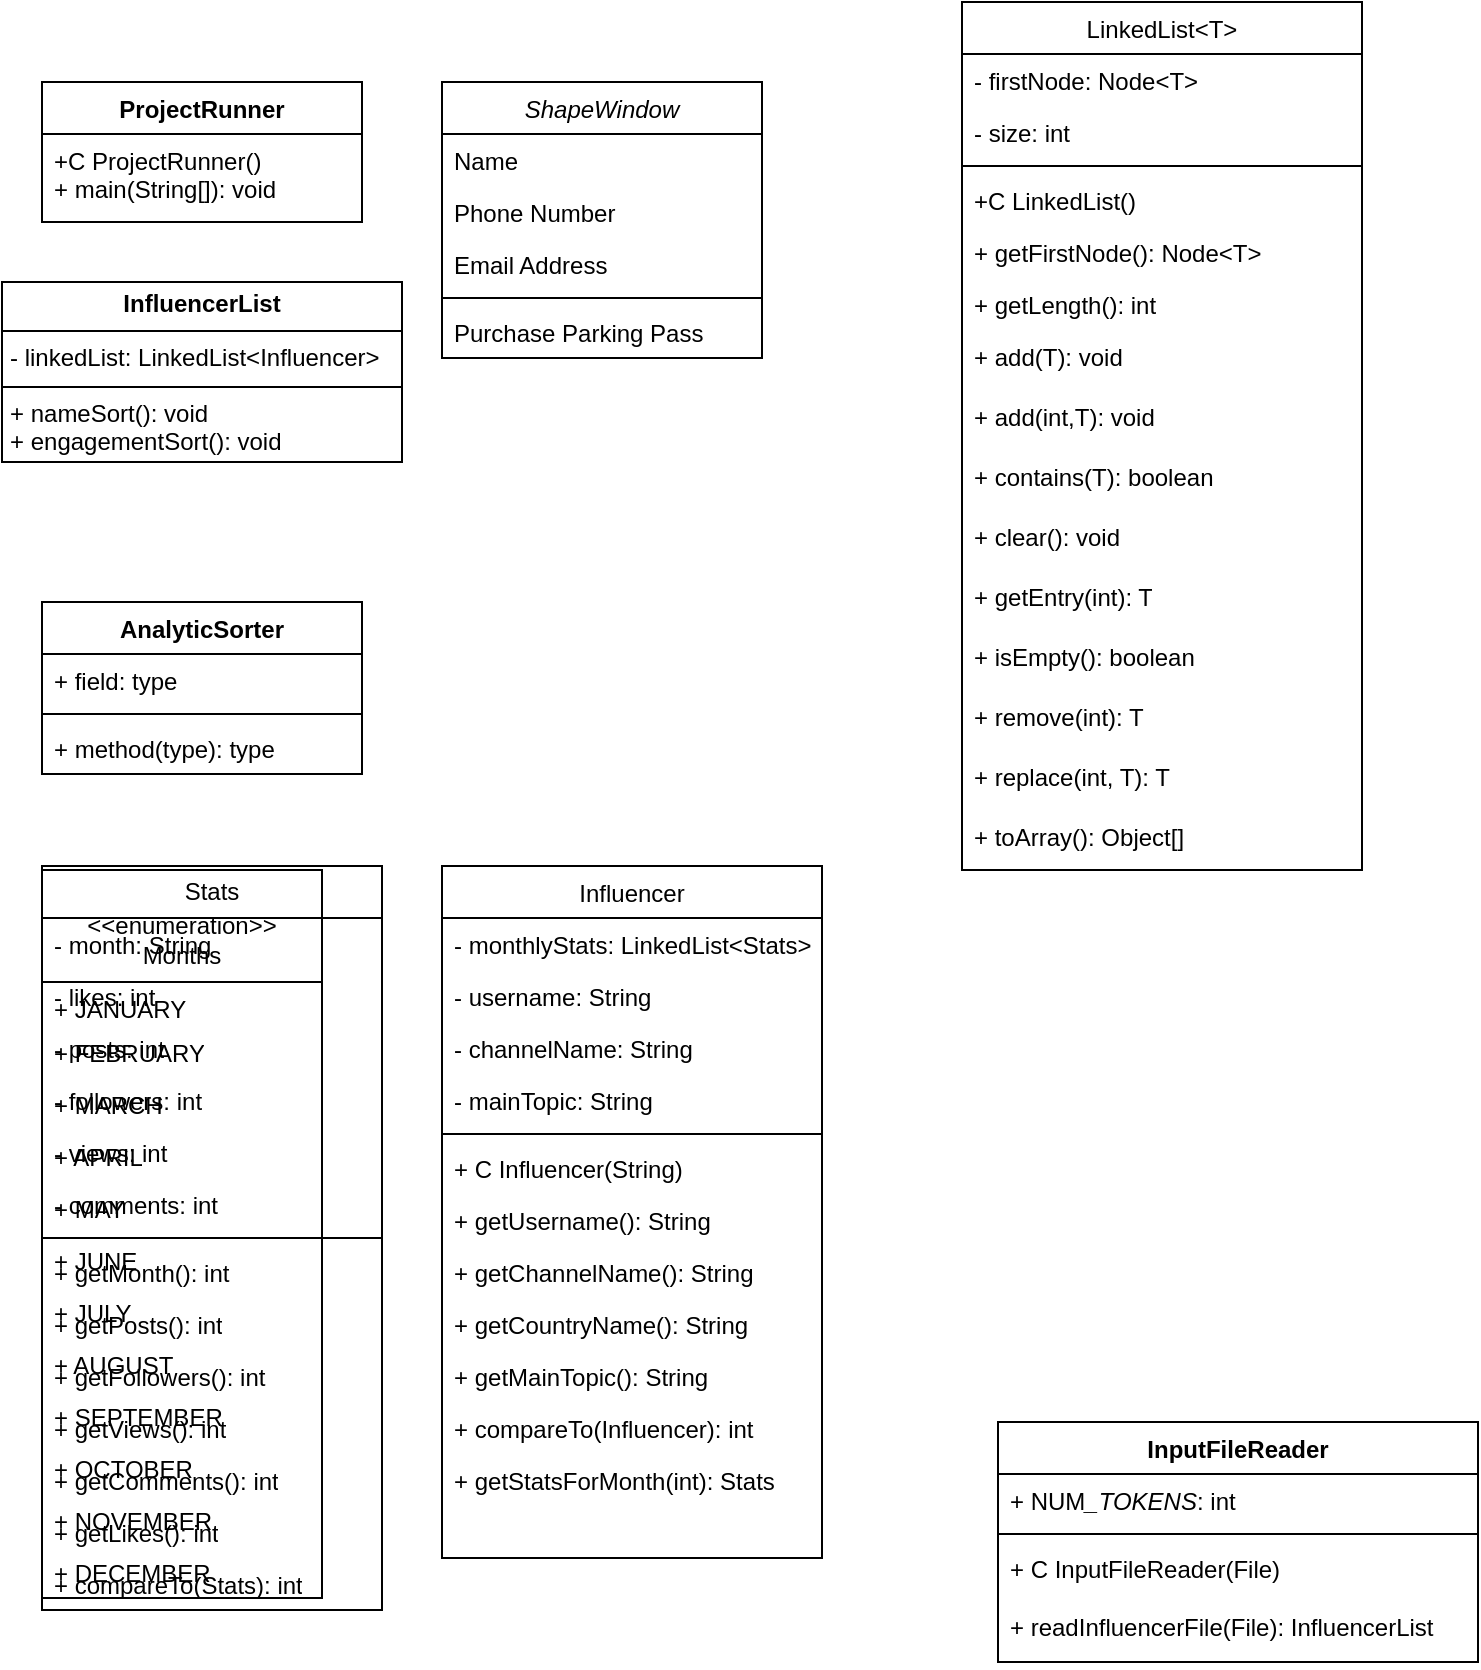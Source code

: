 <mxfile version="24.8.6">
  <diagram id="C5RBs43oDa-KdzZeNtuy" name="Page-1">
    <mxGraphModel dx="794" dy="492" grid="1" gridSize="10" guides="1" tooltips="1" connect="1" arrows="1" fold="1" page="1" pageScale="1" pageWidth="827" pageHeight="1169" math="0" shadow="0">
      <root>
        <mxCell id="WIyWlLk6GJQsqaUBKTNV-0" />
        <mxCell id="WIyWlLk6GJQsqaUBKTNV-1" parent="WIyWlLk6GJQsqaUBKTNV-0" />
        <mxCell id="zkfFHV4jXpPFQw0GAbJ--0" value="ShapeWindow" style="swimlane;fontStyle=2;align=center;verticalAlign=top;childLayout=stackLayout;horizontal=1;startSize=26;horizontalStack=0;resizeParent=1;resizeLast=0;collapsible=1;marginBottom=0;rounded=0;shadow=0;strokeWidth=1;" parent="WIyWlLk6GJQsqaUBKTNV-1" vertex="1">
          <mxGeometry x="240" y="90" width="160" height="138" as="geometry">
            <mxRectangle x="230" y="140" width="160" height="26" as="alternateBounds" />
          </mxGeometry>
        </mxCell>
        <mxCell id="zkfFHV4jXpPFQw0GAbJ--1" value="Name" style="text;align=left;verticalAlign=top;spacingLeft=4;spacingRight=4;overflow=hidden;rotatable=0;points=[[0,0.5],[1,0.5]];portConstraint=eastwest;" parent="zkfFHV4jXpPFQw0GAbJ--0" vertex="1">
          <mxGeometry y="26" width="160" height="26" as="geometry" />
        </mxCell>
        <mxCell id="zkfFHV4jXpPFQw0GAbJ--2" value="Phone Number" style="text;align=left;verticalAlign=top;spacingLeft=4;spacingRight=4;overflow=hidden;rotatable=0;points=[[0,0.5],[1,0.5]];portConstraint=eastwest;rounded=0;shadow=0;html=0;" parent="zkfFHV4jXpPFQw0GAbJ--0" vertex="1">
          <mxGeometry y="52" width="160" height="26" as="geometry" />
        </mxCell>
        <mxCell id="zkfFHV4jXpPFQw0GAbJ--3" value="Email Address" style="text;align=left;verticalAlign=top;spacingLeft=4;spacingRight=4;overflow=hidden;rotatable=0;points=[[0,0.5],[1,0.5]];portConstraint=eastwest;rounded=0;shadow=0;html=0;" parent="zkfFHV4jXpPFQw0GAbJ--0" vertex="1">
          <mxGeometry y="78" width="160" height="26" as="geometry" />
        </mxCell>
        <mxCell id="zkfFHV4jXpPFQw0GAbJ--4" value="" style="line;html=1;strokeWidth=1;align=left;verticalAlign=middle;spacingTop=-1;spacingLeft=3;spacingRight=3;rotatable=0;labelPosition=right;points=[];portConstraint=eastwest;" parent="zkfFHV4jXpPFQw0GAbJ--0" vertex="1">
          <mxGeometry y="104" width="160" height="8" as="geometry" />
        </mxCell>
        <mxCell id="zkfFHV4jXpPFQw0GAbJ--5" value="Purchase Parking Pass" style="text;align=left;verticalAlign=top;spacingLeft=4;spacingRight=4;overflow=hidden;rotatable=0;points=[[0,0.5],[1,0.5]];portConstraint=eastwest;" parent="zkfFHV4jXpPFQw0GAbJ--0" vertex="1">
          <mxGeometry y="112" width="160" height="26" as="geometry" />
        </mxCell>
        <mxCell id="zkfFHV4jXpPFQw0GAbJ--6" value="Influencer" style="swimlane;fontStyle=0;align=center;verticalAlign=top;childLayout=stackLayout;horizontal=1;startSize=26;horizontalStack=0;resizeParent=1;resizeLast=0;collapsible=1;marginBottom=0;rounded=0;shadow=0;strokeWidth=1;" parent="WIyWlLk6GJQsqaUBKTNV-1" vertex="1">
          <mxGeometry x="240" y="482" width="190" height="346" as="geometry">
            <mxRectangle x="130" y="380" width="160" height="26" as="alternateBounds" />
          </mxGeometry>
        </mxCell>
        <mxCell id="zkfFHV4jXpPFQw0GAbJ--8" value="- monthlyStats: LinkedList&lt;Stats&gt;" style="text;align=left;verticalAlign=top;spacingLeft=4;spacingRight=4;overflow=hidden;rotatable=0;points=[[0,0.5],[1,0.5]];portConstraint=eastwest;rounded=0;shadow=0;html=0;" parent="zkfFHV4jXpPFQw0GAbJ--6" vertex="1">
          <mxGeometry y="26" width="190" height="26" as="geometry" />
        </mxCell>
        <mxCell id="LTOIYy0G5evQJyapDtlE-3" value="- username: String" style="text;strokeColor=none;fillColor=none;align=left;verticalAlign=top;spacingLeft=4;spacingRight=4;overflow=hidden;rotatable=0;points=[[0,0.5],[1,0.5]];portConstraint=eastwest;whiteSpace=wrap;html=1;" vertex="1" parent="zkfFHV4jXpPFQw0GAbJ--6">
          <mxGeometry y="52" width="190" height="26" as="geometry" />
        </mxCell>
        <mxCell id="LTOIYy0G5evQJyapDtlE-5" value="- channelName: String" style="text;strokeColor=none;fillColor=none;align=left;verticalAlign=top;spacingLeft=4;spacingRight=4;overflow=hidden;rotatable=0;points=[[0,0.5],[1,0.5]];portConstraint=eastwest;whiteSpace=wrap;html=1;" vertex="1" parent="zkfFHV4jXpPFQw0GAbJ--6">
          <mxGeometry y="78" width="190" height="26" as="geometry" />
        </mxCell>
        <mxCell id="LTOIYy0G5evQJyapDtlE-6" value="- mainTopic: String" style="text;strokeColor=none;fillColor=none;align=left;verticalAlign=top;spacingLeft=4;spacingRight=4;overflow=hidden;rotatable=0;points=[[0,0.5],[1,0.5]];portConstraint=eastwest;whiteSpace=wrap;html=1;" vertex="1" parent="zkfFHV4jXpPFQw0GAbJ--6">
          <mxGeometry y="104" width="190" height="26" as="geometry" />
        </mxCell>
        <mxCell id="zkfFHV4jXpPFQw0GAbJ--9" value="" style="line;html=1;strokeWidth=1;align=left;verticalAlign=middle;spacingTop=-1;spacingLeft=3;spacingRight=3;rotatable=0;labelPosition=right;points=[];portConstraint=eastwest;" parent="zkfFHV4jXpPFQw0GAbJ--6" vertex="1">
          <mxGeometry y="130" width="190" height="8" as="geometry" />
        </mxCell>
        <mxCell id="LTOIYy0G5evQJyapDtlE-2" value="+ C Influencer(String)" style="text;strokeColor=none;fillColor=none;align=left;verticalAlign=top;spacingLeft=4;spacingRight=4;overflow=hidden;rotatable=0;points=[[0,0.5],[1,0.5]];portConstraint=eastwest;whiteSpace=wrap;html=1;" vertex="1" parent="zkfFHV4jXpPFQw0GAbJ--6">
          <mxGeometry y="138" width="190" height="26" as="geometry" />
        </mxCell>
        <mxCell id="LTOIYy0G5evQJyapDtlE-32" value="+ getUsername(): String" style="text;strokeColor=none;fillColor=none;align=left;verticalAlign=top;spacingLeft=4;spacingRight=4;overflow=hidden;rotatable=0;points=[[0,0.5],[1,0.5]];portConstraint=eastwest;whiteSpace=wrap;html=1;" vertex="1" parent="zkfFHV4jXpPFQw0GAbJ--6">
          <mxGeometry y="164" width="190" height="26" as="geometry" />
        </mxCell>
        <mxCell id="LTOIYy0G5evQJyapDtlE-41" value="+ getChannelName(): String" style="text;strokeColor=none;fillColor=none;align=left;verticalAlign=top;spacingLeft=4;spacingRight=4;overflow=hidden;rotatable=0;points=[[0,0.5],[1,0.5]];portConstraint=eastwest;whiteSpace=wrap;html=1;" vertex="1" parent="zkfFHV4jXpPFQw0GAbJ--6">
          <mxGeometry y="190" width="190" height="26" as="geometry" />
        </mxCell>
        <mxCell id="LTOIYy0G5evQJyapDtlE-42" value="+ getCountryName(): String" style="text;strokeColor=none;fillColor=none;align=left;verticalAlign=top;spacingLeft=4;spacingRight=4;overflow=hidden;rotatable=0;points=[[0,0.5],[1,0.5]];portConstraint=eastwest;whiteSpace=wrap;html=1;" vertex="1" parent="zkfFHV4jXpPFQw0GAbJ--6">
          <mxGeometry y="216" width="190" height="26" as="geometry" />
        </mxCell>
        <mxCell id="LTOIYy0G5evQJyapDtlE-43" value="+ getMainTopic(): String" style="text;strokeColor=none;fillColor=none;align=left;verticalAlign=top;spacingLeft=4;spacingRight=4;overflow=hidden;rotatable=0;points=[[0,0.5],[1,0.5]];portConstraint=eastwest;whiteSpace=wrap;html=1;" vertex="1" parent="zkfFHV4jXpPFQw0GAbJ--6">
          <mxGeometry y="242" width="190" height="26" as="geometry" />
        </mxCell>
        <mxCell id="LTOIYy0G5evQJyapDtlE-61" value="+ compareTo(Influencer): int" style="text;strokeColor=none;fillColor=none;align=left;verticalAlign=top;spacingLeft=4;spacingRight=4;overflow=hidden;rotatable=0;points=[[0,0.5],[1,0.5]];portConstraint=eastwest;whiteSpace=wrap;html=1;" vertex="1" parent="zkfFHV4jXpPFQw0GAbJ--6">
          <mxGeometry y="268" width="190" height="26" as="geometry" />
        </mxCell>
        <mxCell id="LTOIYy0G5evQJyapDtlE-62" value="+ getStatsForMonth(int): Stats" style="text;strokeColor=none;fillColor=none;align=left;verticalAlign=top;spacingLeft=4;spacingRight=4;overflow=hidden;rotatable=0;points=[[0,0.5],[1,0.5]];portConstraint=eastwest;whiteSpace=wrap;html=1;" vertex="1" parent="zkfFHV4jXpPFQw0GAbJ--6">
          <mxGeometry y="294" width="190" height="26" as="geometry" />
        </mxCell>
        <mxCell id="zkfFHV4jXpPFQw0GAbJ--17" value="LinkedList&lt;T&gt;" style="swimlane;fontStyle=0;align=center;verticalAlign=top;childLayout=stackLayout;horizontal=1;startSize=26;horizontalStack=0;resizeParent=1;resizeLast=0;collapsible=1;marginBottom=0;rounded=0;shadow=0;strokeWidth=1;" parent="WIyWlLk6GJQsqaUBKTNV-1" vertex="1">
          <mxGeometry x="500" y="50" width="200" height="434" as="geometry">
            <mxRectangle x="550" y="140" width="160" height="26" as="alternateBounds" />
          </mxGeometry>
        </mxCell>
        <mxCell id="zkfFHV4jXpPFQw0GAbJ--19" value="- firstNode: Node&lt;T&gt;&#xa;" style="text;align=left;verticalAlign=top;spacingLeft=4;spacingRight=4;overflow=hidden;rotatable=0;points=[[0,0.5],[1,0.5]];portConstraint=eastwest;rounded=0;shadow=0;html=0;" parent="zkfFHV4jXpPFQw0GAbJ--17" vertex="1">
          <mxGeometry y="26" width="200" height="26" as="geometry" />
        </mxCell>
        <mxCell id="sbVfqPQkdPPdSctXHP_h-0" value="- size: int" style="text;strokeColor=none;fillColor=none;align=left;verticalAlign=top;spacingLeft=4;spacingRight=4;overflow=hidden;rotatable=0;points=[[0,0.5],[1,0.5]];portConstraint=eastwest;whiteSpace=wrap;html=1;" vertex="1" parent="zkfFHV4jXpPFQw0GAbJ--17">
          <mxGeometry y="52" width="200" height="26" as="geometry" />
        </mxCell>
        <mxCell id="zkfFHV4jXpPFQw0GAbJ--23" value="" style="line;html=1;strokeWidth=1;align=left;verticalAlign=middle;spacingTop=-1;spacingLeft=3;spacingRight=3;rotatable=0;labelPosition=right;points=[];portConstraint=eastwest;" parent="zkfFHV4jXpPFQw0GAbJ--17" vertex="1">
          <mxGeometry y="78" width="200" height="8" as="geometry" />
        </mxCell>
        <mxCell id="sbVfqPQkdPPdSctXHP_h-1" value="+C LinkedList()" style="text;strokeColor=none;fillColor=none;align=left;verticalAlign=top;spacingLeft=4;spacingRight=4;overflow=hidden;rotatable=0;points=[[0,0.5],[1,0.5]];portConstraint=eastwest;whiteSpace=wrap;html=1;" vertex="1" parent="zkfFHV4jXpPFQw0GAbJ--17">
          <mxGeometry y="86" width="200" height="26" as="geometry" />
        </mxCell>
        <mxCell id="sbVfqPQkdPPdSctXHP_h-2" value="+ getFirstNode(): Node&amp;lt;T&amp;gt;" style="text;strokeColor=none;fillColor=none;align=left;verticalAlign=top;spacingLeft=4;spacingRight=4;overflow=hidden;rotatable=0;points=[[0,0.5],[1,0.5]];portConstraint=eastwest;whiteSpace=wrap;html=1;" vertex="1" parent="zkfFHV4jXpPFQw0GAbJ--17">
          <mxGeometry y="112" width="200" height="26" as="geometry" />
        </mxCell>
        <mxCell id="sbVfqPQkdPPdSctXHP_h-3" value="+ getLength(): int" style="text;strokeColor=none;fillColor=none;align=left;verticalAlign=top;spacingLeft=4;spacingRight=4;overflow=hidden;rotatable=0;points=[[0,0.5],[1,0.5]];portConstraint=eastwest;whiteSpace=wrap;html=1;" vertex="1" parent="zkfFHV4jXpPFQw0GAbJ--17">
          <mxGeometry y="138" width="200" height="26" as="geometry" />
        </mxCell>
        <mxCell id="sbVfqPQkdPPdSctXHP_h-13" value="+ add(T): void&lt;span style=&quot;white-space: normal;&quot;&gt;&amp;nbsp;&lt;/span&gt;" style="text;strokeColor=none;fillColor=none;align=left;verticalAlign=top;spacingLeft=4;spacingRight=4;overflow=hidden;rotatable=0;points=[[0,0.5],[1,0.5]];portConstraint=eastwest;whiteSpace=wrap;html=1;" vertex="1" parent="zkfFHV4jXpPFQw0GAbJ--17">
          <mxGeometry y="164" width="200" height="30" as="geometry" />
        </mxCell>
        <mxCell id="sbVfqPQkdPPdSctXHP_h-14" value="+ add(int,T): void&lt;span style=&quot;white-space: normal;&quot;&gt;&amp;nbsp;&lt;/span&gt;" style="text;strokeColor=none;fillColor=none;align=left;verticalAlign=top;spacingLeft=4;spacingRight=4;overflow=hidden;rotatable=0;points=[[0,0.5],[1,0.5]];portConstraint=eastwest;whiteSpace=wrap;html=1;" vertex="1" parent="zkfFHV4jXpPFQw0GAbJ--17">
          <mxGeometry y="194" width="200" height="30" as="geometry" />
        </mxCell>
        <mxCell id="sbVfqPQkdPPdSctXHP_h-5" value="+&amp;nbsp;contains(T): boolean" style="text;strokeColor=none;fillColor=none;align=left;verticalAlign=top;spacingLeft=4;spacingRight=4;overflow=hidden;rotatable=0;points=[[0,0.5],[1,0.5]];portConstraint=eastwest;whiteSpace=wrap;html=1;" vertex="1" parent="zkfFHV4jXpPFQw0GAbJ--17">
          <mxGeometry y="224" width="200" height="30" as="geometry" />
        </mxCell>
        <mxCell id="sbVfqPQkdPPdSctXHP_h-6" value="+ clear(): void" style="text;strokeColor=none;fillColor=none;align=left;verticalAlign=top;spacingLeft=4;spacingRight=4;overflow=hidden;rotatable=0;points=[[0,0.5],[1,0.5]];portConstraint=eastwest;whiteSpace=wrap;html=1;" vertex="1" parent="zkfFHV4jXpPFQw0GAbJ--17">
          <mxGeometry y="254" width="200" height="30" as="geometry" />
        </mxCell>
        <mxCell id="sbVfqPQkdPPdSctXHP_h-8" value="+&amp;nbsp;getEntry(int): T" style="text;strokeColor=none;fillColor=none;align=left;verticalAlign=top;spacingLeft=4;spacingRight=4;overflow=hidden;rotatable=0;points=[[0,0.5],[1,0.5]];portConstraint=eastwest;whiteSpace=wrap;html=1;" vertex="1" parent="zkfFHV4jXpPFQw0GAbJ--17">
          <mxGeometry y="284" width="200" height="30" as="geometry" />
        </mxCell>
        <mxCell id="sbVfqPQkdPPdSctXHP_h-9" value="+&amp;nbsp;isEmpty(): boolean" style="text;strokeColor=none;fillColor=none;align=left;verticalAlign=top;spacingLeft=4;spacingRight=4;overflow=hidden;rotatable=0;points=[[0,0.5],[1,0.5]];portConstraint=eastwest;whiteSpace=wrap;html=1;" vertex="1" parent="zkfFHV4jXpPFQw0GAbJ--17">
          <mxGeometry y="314" width="200" height="30" as="geometry" />
        </mxCell>
        <mxCell id="sbVfqPQkdPPdSctXHP_h-10" value="+&amp;nbsp;remove(int): T" style="text;strokeColor=none;fillColor=none;align=left;verticalAlign=top;spacingLeft=4;spacingRight=4;overflow=hidden;rotatable=0;points=[[0,0.5],[1,0.5]];portConstraint=eastwest;whiteSpace=wrap;html=1;" vertex="1" parent="zkfFHV4jXpPFQw0GAbJ--17">
          <mxGeometry y="344" width="200" height="30" as="geometry" />
        </mxCell>
        <mxCell id="sbVfqPQkdPPdSctXHP_h-11" value="+&amp;nbsp;replace(int, T): T" style="text;strokeColor=none;fillColor=none;align=left;verticalAlign=top;spacingLeft=4;spacingRight=4;overflow=hidden;rotatable=0;points=[[0,0.5],[1,0.5]];portConstraint=eastwest;whiteSpace=wrap;html=1;" vertex="1" parent="zkfFHV4jXpPFQw0GAbJ--17">
          <mxGeometry y="374" width="200" height="30" as="geometry" />
        </mxCell>
        <mxCell id="sbVfqPQkdPPdSctXHP_h-12" value="+&amp;nbsp;&lt;span style=&quot;white-space: normal;&quot;&gt;toArray(): Object[]&amp;nbsp;&lt;/span&gt;" style="text;strokeColor=none;fillColor=none;align=left;verticalAlign=top;spacingLeft=4;spacingRight=4;overflow=hidden;rotatable=0;points=[[0,0.5],[1,0.5]];portConstraint=eastwest;whiteSpace=wrap;html=1;" vertex="1" parent="zkfFHV4jXpPFQw0GAbJ--17">
          <mxGeometry y="404" width="200" height="30" as="geometry" />
        </mxCell>
        <mxCell id="LTOIYy0G5evQJyapDtlE-0" value="&lt;p style=&quot;margin:0px;margin-top:4px;text-align:center;&quot;&gt;&lt;b&gt;InfluencerList&lt;/b&gt;&lt;/p&gt;&lt;hr size=&quot;1&quot; style=&quot;border-style:solid;&quot;&gt;&lt;p style=&quot;margin:0px;margin-left:4px;&quot;&gt;- linkedList: LinkedList&amp;lt;Influencer&amp;gt;&lt;/p&gt;&lt;hr size=&quot;1&quot; style=&quot;border-style:solid;&quot;&gt;&lt;p style=&quot;margin:0px;margin-left:4px;&quot;&gt;+ nameSort(): void&lt;/p&gt;&lt;p style=&quot;margin:0px;margin-left:4px;&quot;&gt;+ engagementSort(): void&lt;/p&gt;&lt;p style=&quot;margin:0px;margin-left:4px;&quot;&gt;&lt;br&gt;&lt;/p&gt;" style="verticalAlign=top;align=left;overflow=fill;html=1;whiteSpace=wrap;" vertex="1" parent="WIyWlLk6GJQsqaUBKTNV-1">
          <mxGeometry x="20" y="190" width="200" height="90" as="geometry" />
        </mxCell>
        <mxCell id="B_OYt2lMoWtEu-5e6t47-4" value="InputFileReader" style="swimlane;fontStyle=1;align=center;verticalAlign=top;childLayout=stackLayout;horizontal=1;startSize=26;horizontalStack=0;resizeParent=1;resizeParentMax=0;resizeLast=0;collapsible=1;marginBottom=0;whiteSpace=wrap;html=1;" vertex="1" parent="WIyWlLk6GJQsqaUBKTNV-1">
          <mxGeometry x="518" y="760" width="240" height="120" as="geometry" />
        </mxCell>
        <mxCell id="B_OYt2lMoWtEu-5e6t47-5" value="+ NUM&lt;i&gt;_TOKENS&lt;/i&gt;: int" style="text;strokeColor=none;fillColor=none;align=left;verticalAlign=top;spacingLeft=4;spacingRight=4;overflow=hidden;rotatable=0;points=[[0,0.5],[1,0.5]];portConstraint=eastwest;whiteSpace=wrap;html=1;" vertex="1" parent="B_OYt2lMoWtEu-5e6t47-4">
          <mxGeometry y="26" width="240" height="26" as="geometry" />
        </mxCell>
        <mxCell id="B_OYt2lMoWtEu-5e6t47-6" value="" style="line;strokeWidth=1;fillColor=none;align=left;verticalAlign=middle;spacingTop=-1;spacingLeft=3;spacingRight=3;rotatable=0;labelPosition=right;points=[];portConstraint=eastwest;strokeColor=inherit;" vertex="1" parent="B_OYt2lMoWtEu-5e6t47-4">
          <mxGeometry y="52" width="240" height="8" as="geometry" />
        </mxCell>
        <mxCell id="B_OYt2lMoWtEu-5e6t47-7" value="&lt;div&gt;+ C InputFileReader(File)&lt;/div&gt;&lt;div&gt;&lt;br&gt;&lt;/div&gt;+ readInfluencerFile(File): InfluencerList&lt;div&gt;&lt;div&gt;&lt;br&gt;&lt;/div&gt;&lt;/div&gt;" style="text;strokeColor=none;fillColor=none;align=left;verticalAlign=top;spacingLeft=4;spacingRight=4;overflow=hidden;rotatable=0;points=[[0,0.5],[1,0.5]];portConstraint=eastwest;whiteSpace=wrap;html=1;" vertex="1" parent="B_OYt2lMoWtEu-5e6t47-4">
          <mxGeometry y="60" width="240" height="60" as="geometry" />
        </mxCell>
        <mxCell id="LTOIYy0G5evQJyapDtlE-15" value="&lt;div&gt;&lt;br&gt;&lt;/div&gt;&lt;div&gt;&amp;lt;&amp;lt;enumeration&amp;gt;&amp;gt;&lt;/div&gt;Months" style="swimlane;fontStyle=0;childLayout=stackLayout;horizontal=1;startSize=56;fillColor=none;horizontalStack=0;resizeParent=1;resizeParentMax=0;resizeLast=0;collapsible=1;marginBottom=0;whiteSpace=wrap;html=1;" vertex="1" parent="WIyWlLk6GJQsqaUBKTNV-1">
          <mxGeometry x="40" y="484" width="140" height="364" as="geometry" />
        </mxCell>
        <mxCell id="LTOIYy0G5evQJyapDtlE-16" value="+ JANUARY" style="text;strokeColor=none;fillColor=none;align=left;verticalAlign=top;spacingLeft=4;spacingRight=4;overflow=hidden;rotatable=0;points=[[0,0.5],[1,0.5]];portConstraint=eastwest;whiteSpace=wrap;html=1;" vertex="1" parent="LTOIYy0G5evQJyapDtlE-15">
          <mxGeometry y="56" width="140" height="22" as="geometry" />
        </mxCell>
        <mxCell id="LTOIYy0G5evQJyapDtlE-19" value="+ FEBRUARY" style="text;strokeColor=none;fillColor=none;align=left;verticalAlign=top;spacingLeft=4;spacingRight=4;overflow=hidden;rotatable=0;points=[[0,0.5],[1,0.5]];portConstraint=eastwest;whiteSpace=wrap;html=1;" vertex="1" parent="LTOIYy0G5evQJyapDtlE-15">
          <mxGeometry y="78" width="140" height="26" as="geometry" />
        </mxCell>
        <mxCell id="LTOIYy0G5evQJyapDtlE-20" value="+ MARCH" style="text;strokeColor=none;fillColor=none;align=left;verticalAlign=top;spacingLeft=4;spacingRight=4;overflow=hidden;rotatable=0;points=[[0,0.5],[1,0.5]];portConstraint=eastwest;whiteSpace=wrap;html=1;" vertex="1" parent="LTOIYy0G5evQJyapDtlE-15">
          <mxGeometry y="104" width="140" height="26" as="geometry" />
        </mxCell>
        <mxCell id="LTOIYy0G5evQJyapDtlE-21" value="+ APRIL" style="text;strokeColor=none;fillColor=none;align=left;verticalAlign=top;spacingLeft=4;spacingRight=4;overflow=hidden;rotatable=0;points=[[0,0.5],[1,0.5]];portConstraint=eastwest;whiteSpace=wrap;html=1;" vertex="1" parent="LTOIYy0G5evQJyapDtlE-15">
          <mxGeometry y="130" width="140" height="26" as="geometry" />
        </mxCell>
        <mxCell id="LTOIYy0G5evQJyapDtlE-22" value="+ MAY" style="text;strokeColor=none;fillColor=none;align=left;verticalAlign=top;spacingLeft=4;spacingRight=4;overflow=hidden;rotatable=0;points=[[0,0.5],[1,0.5]];portConstraint=eastwest;whiteSpace=wrap;html=1;" vertex="1" parent="LTOIYy0G5evQJyapDtlE-15">
          <mxGeometry y="156" width="140" height="26" as="geometry" />
        </mxCell>
        <mxCell id="LTOIYy0G5evQJyapDtlE-23" value="+ JUNE" style="text;strokeColor=none;fillColor=none;align=left;verticalAlign=top;spacingLeft=4;spacingRight=4;overflow=hidden;rotatable=0;points=[[0,0.5],[1,0.5]];portConstraint=eastwest;whiteSpace=wrap;html=1;" vertex="1" parent="LTOIYy0G5evQJyapDtlE-15">
          <mxGeometry y="182" width="140" height="26" as="geometry" />
        </mxCell>
        <mxCell id="LTOIYy0G5evQJyapDtlE-24" value="+ JULY" style="text;strokeColor=none;fillColor=none;align=left;verticalAlign=top;spacingLeft=4;spacingRight=4;overflow=hidden;rotatable=0;points=[[0,0.5],[1,0.5]];portConstraint=eastwest;whiteSpace=wrap;html=1;" vertex="1" parent="LTOIYy0G5evQJyapDtlE-15">
          <mxGeometry y="208" width="140" height="26" as="geometry" />
        </mxCell>
        <mxCell id="LTOIYy0G5evQJyapDtlE-25" value="+ AUGUST" style="text;strokeColor=none;fillColor=none;align=left;verticalAlign=top;spacingLeft=4;spacingRight=4;overflow=hidden;rotatable=0;points=[[0,0.5],[1,0.5]];portConstraint=eastwest;whiteSpace=wrap;html=1;" vertex="1" parent="LTOIYy0G5evQJyapDtlE-15">
          <mxGeometry y="234" width="140" height="26" as="geometry" />
        </mxCell>
        <mxCell id="LTOIYy0G5evQJyapDtlE-26" value="+ SEPTEMBER" style="text;strokeColor=none;fillColor=none;align=left;verticalAlign=top;spacingLeft=4;spacingRight=4;overflow=hidden;rotatable=0;points=[[0,0.5],[1,0.5]];portConstraint=eastwest;whiteSpace=wrap;html=1;" vertex="1" parent="LTOIYy0G5evQJyapDtlE-15">
          <mxGeometry y="260" width="140" height="26" as="geometry" />
        </mxCell>
        <mxCell id="LTOIYy0G5evQJyapDtlE-27" value="+ OCTOBER" style="text;strokeColor=none;fillColor=none;align=left;verticalAlign=top;spacingLeft=4;spacingRight=4;overflow=hidden;rotatable=0;points=[[0,0.5],[1,0.5]];portConstraint=eastwest;whiteSpace=wrap;html=1;" vertex="1" parent="LTOIYy0G5evQJyapDtlE-15">
          <mxGeometry y="286" width="140" height="26" as="geometry" />
        </mxCell>
        <mxCell id="LTOIYy0G5evQJyapDtlE-28" value="+ NOVEMBER" style="text;strokeColor=none;fillColor=none;align=left;verticalAlign=top;spacingLeft=4;spacingRight=4;overflow=hidden;rotatable=0;points=[[0,0.5],[1,0.5]];portConstraint=eastwest;whiteSpace=wrap;html=1;" vertex="1" parent="LTOIYy0G5evQJyapDtlE-15">
          <mxGeometry y="312" width="140" height="26" as="geometry" />
        </mxCell>
        <mxCell id="LTOIYy0G5evQJyapDtlE-29" value="+ DECEMBER" style="text;strokeColor=none;fillColor=none;align=left;verticalAlign=top;spacingLeft=4;spacingRight=4;overflow=hidden;rotatable=0;points=[[0,0.5],[1,0.5]];portConstraint=eastwest;whiteSpace=wrap;html=1;" vertex="1" parent="LTOIYy0G5evQJyapDtlE-15">
          <mxGeometry y="338" width="140" height="26" as="geometry" />
        </mxCell>
        <mxCell id="8hzZ9agEiPaCotmCe5OC-2" value="AnalyticSorter" style="swimlane;fontStyle=1;align=center;verticalAlign=top;childLayout=stackLayout;horizontal=1;startSize=26;horizontalStack=0;resizeParent=1;resizeParentMax=0;resizeLast=0;collapsible=1;marginBottom=0;whiteSpace=wrap;html=1;" vertex="1" parent="WIyWlLk6GJQsqaUBKTNV-1">
          <mxGeometry x="40" y="350" width="160" height="86" as="geometry" />
        </mxCell>
        <mxCell id="8hzZ9agEiPaCotmCe5OC-3" value="+ field: type" style="text;strokeColor=none;fillColor=none;align=left;verticalAlign=top;spacingLeft=4;spacingRight=4;overflow=hidden;rotatable=0;points=[[0,0.5],[1,0.5]];portConstraint=eastwest;whiteSpace=wrap;html=1;" vertex="1" parent="8hzZ9agEiPaCotmCe5OC-2">
          <mxGeometry y="26" width="160" height="26" as="geometry" />
        </mxCell>
        <mxCell id="8hzZ9agEiPaCotmCe5OC-4" value="" style="line;strokeWidth=1;fillColor=none;align=left;verticalAlign=middle;spacingTop=-1;spacingLeft=3;spacingRight=3;rotatable=0;labelPosition=right;points=[];portConstraint=eastwest;strokeColor=inherit;" vertex="1" parent="8hzZ9agEiPaCotmCe5OC-2">
          <mxGeometry y="52" width="160" height="8" as="geometry" />
        </mxCell>
        <mxCell id="8hzZ9agEiPaCotmCe5OC-5" value="+ method(type): type" style="text;strokeColor=none;fillColor=none;align=left;verticalAlign=top;spacingLeft=4;spacingRight=4;overflow=hidden;rotatable=0;points=[[0,0.5],[1,0.5]];portConstraint=eastwest;whiteSpace=wrap;html=1;" vertex="1" parent="8hzZ9agEiPaCotmCe5OC-2">
          <mxGeometry y="60" width="160" height="26" as="geometry" />
        </mxCell>
        <mxCell id="8hzZ9agEiPaCotmCe5OC-10" value="ProjectRunner" style="swimlane;fontStyle=1;align=center;verticalAlign=top;childLayout=stackLayout;horizontal=1;startSize=26;horizontalStack=0;resizeParent=1;resizeParentMax=0;resizeLast=0;collapsible=1;marginBottom=0;whiteSpace=wrap;html=1;" vertex="1" parent="WIyWlLk6GJQsqaUBKTNV-1">
          <mxGeometry x="40" y="90" width="160" height="70" as="geometry" />
        </mxCell>
        <mxCell id="8hzZ9agEiPaCotmCe5OC-11" value="+C ProjectRunner()&lt;div&gt;+ main(String[]): void&lt;/div&gt;" style="text;strokeColor=none;fillColor=none;align=left;verticalAlign=top;spacingLeft=4;spacingRight=4;overflow=hidden;rotatable=0;points=[[0,0.5],[1,0.5]];portConstraint=eastwest;whiteSpace=wrap;html=1;" vertex="1" parent="8hzZ9agEiPaCotmCe5OC-10">
          <mxGeometry y="26" width="160" height="44" as="geometry" />
        </mxCell>
        <mxCell id="LTOIYy0G5evQJyapDtlE-53" value="Stats" style="swimlane;fontStyle=0;childLayout=stackLayout;horizontal=1;startSize=26;fillColor=none;horizontalStack=0;resizeParent=1;resizeParentMax=0;resizeLast=0;collapsible=1;marginBottom=0;whiteSpace=wrap;html=1;" vertex="1" parent="WIyWlLk6GJQsqaUBKTNV-1">
          <mxGeometry x="40" y="482" width="170" height="372" as="geometry" />
        </mxCell>
        <mxCell id="LTOIYy0G5evQJyapDtlE-54" value="- month: String" style="text;strokeColor=none;fillColor=none;align=left;verticalAlign=top;spacingLeft=4;spacingRight=4;overflow=hidden;rotatable=0;points=[[0,0.5],[1,0.5]];portConstraint=eastwest;whiteSpace=wrap;html=1;" vertex="1" parent="LTOIYy0G5evQJyapDtlE-53">
          <mxGeometry y="26" width="170" height="26" as="geometry" />
        </mxCell>
        <mxCell id="LTOIYy0G5evQJyapDtlE-55" value="- likes: int" style="text;strokeColor=none;fillColor=none;align=left;verticalAlign=top;spacingLeft=4;spacingRight=4;overflow=hidden;rotatable=0;points=[[0,0.5],[1,0.5]];portConstraint=eastwest;whiteSpace=wrap;html=1;" vertex="1" parent="LTOIYy0G5evQJyapDtlE-53">
          <mxGeometry y="52" width="170" height="26" as="geometry" />
        </mxCell>
        <mxCell id="LTOIYy0G5evQJyapDtlE-8" value="- posts: int" style="text;strokeColor=none;fillColor=none;align=left;verticalAlign=top;spacingLeft=4;spacingRight=4;overflow=hidden;rotatable=0;points=[[0,0.5],[1,0.5]];portConstraint=eastwest;whiteSpace=wrap;html=1;" vertex="1" parent="LTOIYy0G5evQJyapDtlE-53">
          <mxGeometry y="78" width="170" height="26" as="geometry" />
        </mxCell>
        <mxCell id="LTOIYy0G5evQJyapDtlE-11" value="- followers: int" style="text;strokeColor=none;fillColor=none;align=left;verticalAlign=top;spacingLeft=4;spacingRight=4;overflow=hidden;rotatable=0;points=[[0,0.5],[1,0.5]];portConstraint=eastwest;whiteSpace=wrap;html=1;" vertex="1" parent="LTOIYy0G5evQJyapDtlE-53">
          <mxGeometry y="104" width="170" height="26" as="geometry" />
        </mxCell>
        <mxCell id="LTOIYy0G5evQJyapDtlE-10" value="- views: int" style="text;strokeColor=none;fillColor=none;align=left;verticalAlign=top;spacingLeft=4;spacingRight=4;overflow=hidden;rotatable=0;points=[[0,0.5],[1,0.5]];portConstraint=eastwest;whiteSpace=wrap;html=1;" vertex="1" parent="LTOIYy0G5evQJyapDtlE-53">
          <mxGeometry y="130" width="170" height="26" as="geometry" />
        </mxCell>
        <mxCell id="LTOIYy0G5evQJyapDtlE-9" value="- comments: int" style="text;strokeColor=none;fillColor=none;align=left;verticalAlign=top;spacingLeft=4;spacingRight=4;overflow=hidden;rotatable=0;points=[[0,0.5],[1,0.5]];portConstraint=eastwest;whiteSpace=wrap;html=1;" vertex="1" parent="LTOIYy0G5evQJyapDtlE-53">
          <mxGeometry y="156" width="170" height="26" as="geometry" />
        </mxCell>
        <mxCell id="LTOIYy0G5evQJyapDtlE-60" value="" style="line;strokeWidth=1;fillColor=none;align=left;verticalAlign=middle;spacingTop=-1;spacingLeft=3;spacingRight=3;rotatable=0;labelPosition=right;points=[];portConstraint=eastwest;strokeColor=inherit;" vertex="1" parent="LTOIYy0G5evQJyapDtlE-53">
          <mxGeometry y="182" width="170" height="8" as="geometry" />
        </mxCell>
        <mxCell id="LTOIYy0G5evQJyapDtlE-31" value="+ getMonth(): int" style="text;strokeColor=none;fillColor=none;align=left;verticalAlign=top;spacingLeft=4;spacingRight=4;overflow=hidden;rotatable=0;points=[[0,0.5],[1,0.5]];portConstraint=eastwest;whiteSpace=wrap;html=1;" vertex="1" parent="LTOIYy0G5evQJyapDtlE-53">
          <mxGeometry y="190" width="170" height="26" as="geometry" />
        </mxCell>
        <mxCell id="LTOIYy0G5evQJyapDtlE-45" value="+ getPosts(): int" style="text;strokeColor=none;fillColor=none;align=left;verticalAlign=top;spacingLeft=4;spacingRight=4;overflow=hidden;rotatable=0;points=[[0,0.5],[1,0.5]];portConstraint=eastwest;whiteSpace=wrap;html=1;" vertex="1" parent="LTOIYy0G5evQJyapDtlE-53">
          <mxGeometry y="216" width="170" height="26" as="geometry" />
        </mxCell>
        <mxCell id="LTOIYy0G5evQJyapDtlE-47" value="+ getFollowers(): int" style="text;strokeColor=none;fillColor=none;align=left;verticalAlign=top;spacingLeft=4;spacingRight=4;overflow=hidden;rotatable=0;points=[[0,0.5],[1,0.5]];portConstraint=eastwest;whiteSpace=wrap;html=1;" vertex="1" parent="LTOIYy0G5evQJyapDtlE-53">
          <mxGeometry y="242" width="170" height="26" as="geometry" />
        </mxCell>
        <mxCell id="LTOIYy0G5evQJyapDtlE-48" value="+ getViews(): int" style="text;strokeColor=none;fillColor=none;align=left;verticalAlign=top;spacingLeft=4;spacingRight=4;overflow=hidden;rotatable=0;points=[[0,0.5],[1,0.5]];portConstraint=eastwest;whiteSpace=wrap;html=1;" vertex="1" parent="LTOIYy0G5evQJyapDtlE-53">
          <mxGeometry y="268" width="170" height="26" as="geometry" />
        </mxCell>
        <mxCell id="LTOIYy0G5evQJyapDtlE-46" value="+ getComments(): int" style="text;strokeColor=none;fillColor=none;align=left;verticalAlign=top;spacingLeft=4;spacingRight=4;overflow=hidden;rotatable=0;points=[[0,0.5],[1,0.5]];portConstraint=eastwest;whiteSpace=wrap;html=1;" vertex="1" parent="LTOIYy0G5evQJyapDtlE-53">
          <mxGeometry y="294" width="170" height="26" as="geometry" />
        </mxCell>
        <mxCell id="LTOIYy0G5evQJyapDtlE-44" value="+ getLikes(): int" style="text;strokeColor=none;fillColor=none;align=left;verticalAlign=top;spacingLeft=4;spacingRight=4;overflow=hidden;rotatable=0;points=[[0,0.5],[1,0.5]];portConstraint=eastwest;whiteSpace=wrap;html=1;" vertex="1" parent="LTOIYy0G5evQJyapDtlE-53">
          <mxGeometry y="320" width="170" height="26" as="geometry" />
        </mxCell>
        <mxCell id="LTOIYy0G5evQJyapDtlE-49" value="+ compareTo(Stats): int" style="text;strokeColor=none;fillColor=none;align=left;verticalAlign=top;spacingLeft=4;spacingRight=4;overflow=hidden;rotatable=0;points=[[0,0.5],[1,0.5]];portConstraint=eastwest;whiteSpace=wrap;html=1;" vertex="1" parent="LTOIYy0G5evQJyapDtlE-53">
          <mxGeometry y="346" width="170" height="26" as="geometry" />
        </mxCell>
      </root>
    </mxGraphModel>
  </diagram>
</mxfile>
